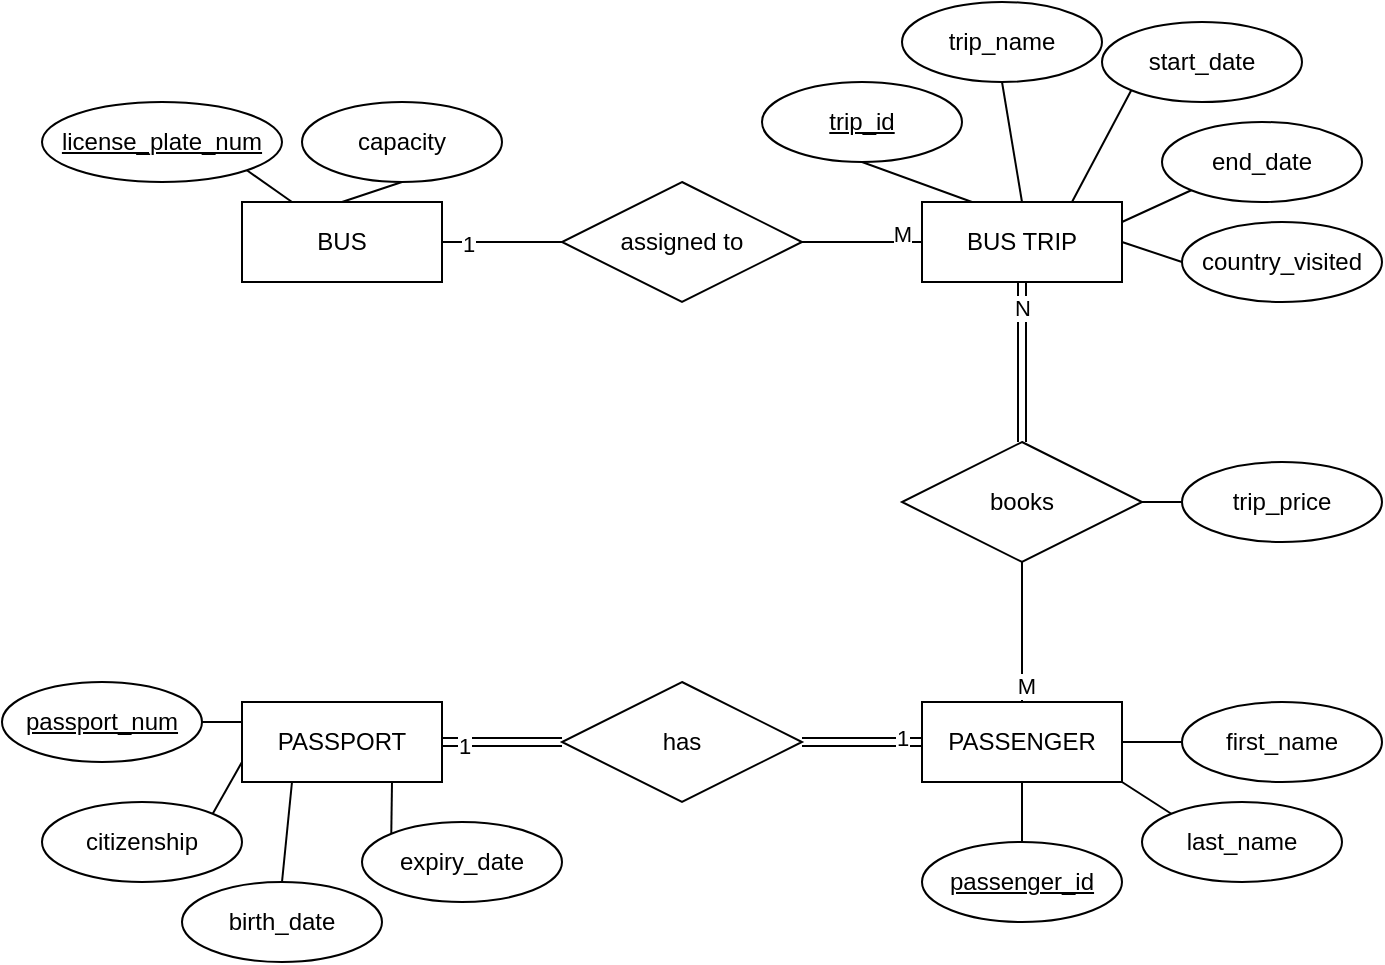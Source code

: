 <mxfile version="15.4.3" type="device"><diagram id="R2lEEEUBdFMjLlhIrx00" name="Page-1"><mxGraphModel dx="688" dy="1732" grid="1" gridSize="10" guides="1" tooltips="1" connect="1" arrows="1" fold="1" page="1" pageScale="1" pageWidth="850" pageHeight="1100" math="0" shadow="0" extFonts="Permanent Marker^https://fonts.googleapis.com/css?family=Permanent+Marker"><root><mxCell id="0"/><mxCell id="1" parent="0"/><mxCell id="G7nk1QlU145T-KmoLnAy-2" value="BUS TRIP" style="whiteSpace=wrap;html=1;align=center;" vertex="1" parent="1"><mxGeometry x="590" y="80" width="100" height="40" as="geometry"/></mxCell><mxCell id="G7nk1QlU145T-KmoLnAy-3" value="BUS" style="whiteSpace=wrap;html=1;align=center;" vertex="1" parent="1"><mxGeometry x="250" y="80" width="100" height="40" as="geometry"/></mxCell><mxCell id="G7nk1QlU145T-KmoLnAy-4" value="PASSPORT" style="whiteSpace=wrap;html=1;align=center;" vertex="1" parent="1"><mxGeometry x="250" y="330" width="100" height="40" as="geometry"/></mxCell><mxCell id="G7nk1QlU145T-KmoLnAy-5" value="PASSENGER" style="whiteSpace=wrap;html=1;align=center;" vertex="1" parent="1"><mxGeometry x="590" y="330" width="100" height="40" as="geometry"/></mxCell><mxCell id="G7nk1QlU145T-KmoLnAy-9" value="start_date" style="ellipse;whiteSpace=wrap;html=1;align=center;" vertex="1" parent="1"><mxGeometry x="680" y="-10" width="100" height="40" as="geometry"/></mxCell><mxCell id="G7nk1QlU145T-KmoLnAy-10" value="end_date" style="ellipse;whiteSpace=wrap;html=1;align=center;" vertex="1" parent="1"><mxGeometry x="710" y="40" width="100" height="40" as="geometry"/></mxCell><mxCell id="G7nk1QlU145T-KmoLnAy-12" value="capacity" style="ellipse;whiteSpace=wrap;html=1;align=center;" vertex="1" parent="1"><mxGeometry x="280" y="30" width="100" height="40" as="geometry"/></mxCell><mxCell id="G7nk1QlU145T-KmoLnAy-14" value="trip_name" style="ellipse;whiteSpace=wrap;html=1;align=center;" vertex="1" parent="1"><mxGeometry x="580" y="-20" width="100" height="40" as="geometry"/></mxCell><mxCell id="G7nk1QlU145T-KmoLnAy-15" value="country_visited" style="ellipse;whiteSpace=wrap;html=1;align=center;" vertex="1" parent="1"><mxGeometry x="720" y="90" width="100" height="40" as="geometry"/></mxCell><mxCell id="G7nk1QlU145T-KmoLnAy-16" value="first_name" style="ellipse;whiteSpace=wrap;html=1;align=center;" vertex="1" parent="1"><mxGeometry x="720" y="330" width="100" height="40" as="geometry"/></mxCell><mxCell id="G7nk1QlU145T-KmoLnAy-17" value="last_name" style="ellipse;whiteSpace=wrap;html=1;align=center;" vertex="1" parent="1"><mxGeometry x="700" y="380" width="100" height="40" as="geometry"/></mxCell><mxCell id="G7nk1QlU145T-KmoLnAy-19" value="expiry_date" style="ellipse;whiteSpace=wrap;html=1;align=center;" vertex="1" parent="1"><mxGeometry x="310" y="390" width="100" height="40" as="geometry"/></mxCell><mxCell id="G7nk1QlU145T-KmoLnAy-20" value="citizenship" style="ellipse;whiteSpace=wrap;html=1;align=center;" vertex="1" parent="1"><mxGeometry x="150" y="380" width="100" height="40" as="geometry"/></mxCell><mxCell id="G7nk1QlU145T-KmoLnAy-21" value="birth_date" style="ellipse;whiteSpace=wrap;html=1;align=center;" vertex="1" parent="1"><mxGeometry x="220" y="420" width="100" height="40" as="geometry"/></mxCell><mxCell id="G7nk1QlU145T-KmoLnAy-22" value="&lt;span&gt;passenger_id&lt;/span&gt;" style="ellipse;whiteSpace=wrap;html=1;align=center;fontStyle=4;" vertex="1" parent="1"><mxGeometry x="590" y="400" width="100" height="40" as="geometry"/></mxCell><mxCell id="G7nk1QlU145T-KmoLnAy-23" value="license_plate_num" style="ellipse;whiteSpace=wrap;html=1;align=center;fontStyle=4;" vertex="1" parent="1"><mxGeometry x="150" y="30" width="120" height="40" as="geometry"/></mxCell><mxCell id="G7nk1QlU145T-KmoLnAy-24" value="passport_num" style="ellipse;whiteSpace=wrap;html=1;align=center;fontStyle=4;" vertex="1" parent="1"><mxGeometry x="130" y="320" width="100" height="40" as="geometry"/></mxCell><mxCell id="G7nk1QlU145T-KmoLnAy-25" value="trip_id" style="ellipse;whiteSpace=wrap;html=1;align=center;fontStyle=4;" vertex="1" parent="1"><mxGeometry x="510" y="20" width="100" height="40" as="geometry"/></mxCell><mxCell id="G7nk1QlU145T-KmoLnAy-26" value="has" style="shape=rhombus;perimeter=rhombusPerimeter;whiteSpace=wrap;html=1;align=center;" vertex="1" parent="1"><mxGeometry x="410" y="320" width="120" height="60" as="geometry"/></mxCell><mxCell id="G7nk1QlU145T-KmoLnAy-27" value="" style="shape=link;html=1;rounded=0;entryX=0;entryY=0.5;entryDx=0;entryDy=0;exitX=1;exitY=0.5;exitDx=0;exitDy=0;" edge="1" parent="1" source="G7nk1QlU145T-KmoLnAy-26" target="G7nk1QlU145T-KmoLnAy-5"><mxGeometry relative="1" as="geometry"><mxPoint x="470" y="410" as="sourcePoint"/><mxPoint x="570" y="419.5" as="targetPoint"/></mxGeometry></mxCell><mxCell id="G7nk1QlU145T-KmoLnAy-51" value="1" style="edgeLabel;html=1;align=center;verticalAlign=middle;resizable=0;points=[];" vertex="1" connectable="0" parent="G7nk1QlU145T-KmoLnAy-27"><mxGeometry x="0.674" y="2" relative="1" as="geometry"><mxPoint as="offset"/></mxGeometry></mxCell><mxCell id="G7nk1QlU145T-KmoLnAy-29" value="" style="shape=link;html=1;rounded=0;exitX=1;exitY=0.5;exitDx=0;exitDy=0;entryX=0;entryY=0.5;entryDx=0;entryDy=0;" edge="1" parent="1" source="G7nk1QlU145T-KmoLnAy-4" target="G7nk1QlU145T-KmoLnAy-26"><mxGeometry relative="1" as="geometry"><mxPoint x="250" y="389" as="sourcePoint"/><mxPoint x="410" y="389" as="targetPoint"/></mxGeometry></mxCell><mxCell id="G7nk1QlU145T-KmoLnAy-50" value="1" style="edgeLabel;html=1;align=center;verticalAlign=middle;resizable=0;points=[];" vertex="1" connectable="0" parent="G7nk1QlU145T-KmoLnAy-29"><mxGeometry x="-0.64" y="-2" relative="1" as="geometry"><mxPoint as="offset"/></mxGeometry></mxCell><mxCell id="G7nk1QlU145T-KmoLnAy-31" value="books" style="shape=rhombus;perimeter=rhombusPerimeter;whiteSpace=wrap;html=1;align=center;" vertex="1" parent="1"><mxGeometry x="580" y="200" width="120" height="60" as="geometry"/></mxCell><mxCell id="G7nk1QlU145T-KmoLnAy-41" value="trip_price" style="ellipse;whiteSpace=wrap;html=1;align=center;" vertex="1" parent="1"><mxGeometry x="720" y="210" width="100" height="40" as="geometry"/></mxCell><mxCell id="G7nk1QlU145T-KmoLnAy-42" value="" style="endArrow=none;html=1;rounded=0;entryX=0.5;entryY=0;entryDx=0;entryDy=0;exitX=0.5;exitY=1;exitDx=0;exitDy=0;" edge="1" parent="1" source="G7nk1QlU145T-KmoLnAy-31" target="G7nk1QlU145T-KmoLnAy-5"><mxGeometry relative="1" as="geometry"><mxPoint x="300" y="290" as="sourcePoint"/><mxPoint x="200" y="150" as="targetPoint"/></mxGeometry></mxCell><mxCell id="G7nk1QlU145T-KmoLnAy-45" value="M" style="edgeLabel;html=1;align=center;verticalAlign=middle;resizable=0;points=[];" vertex="1" connectable="0" parent="G7nk1QlU145T-KmoLnAy-42"><mxGeometry x="0.756" y="2" relative="1" as="geometry"><mxPoint as="offset"/></mxGeometry></mxCell><mxCell id="G7nk1QlU145T-KmoLnAy-48" value="" style="endArrow=none;html=1;rounded=0;entryX=0;entryY=0.5;entryDx=0;entryDy=0;exitX=1;exitY=0.5;exitDx=0;exitDy=0;" edge="1" parent="1" source="G7nk1QlU145T-KmoLnAy-31" target="G7nk1QlU145T-KmoLnAy-41"><mxGeometry relative="1" as="geometry"><mxPoint x="340" y="300" as="sourcePoint"/><mxPoint x="500" y="300" as="targetPoint"/></mxGeometry></mxCell><mxCell id="G7nk1QlU145T-KmoLnAy-49" value="assigned to" style="shape=rhombus;perimeter=rhombusPerimeter;whiteSpace=wrap;html=1;align=center;" vertex="1" parent="1"><mxGeometry x="410" y="70" width="120" height="60" as="geometry"/></mxCell><mxCell id="G7nk1QlU145T-KmoLnAy-52" value="" style="endArrow=none;html=1;rounded=0;exitX=0;exitY=0.5;exitDx=0;exitDy=0;entryX=1;entryY=0.5;entryDx=0;entryDy=0;" edge="1" parent="1" source="G7nk1QlU145T-KmoLnAy-2" target="G7nk1QlU145T-KmoLnAy-49"><mxGeometry relative="1" as="geometry"><mxPoint x="310" y="290" as="sourcePoint"/><mxPoint x="470" y="290" as="targetPoint"/></mxGeometry></mxCell><mxCell id="G7nk1QlU145T-KmoLnAy-55" value="M" style="edgeLabel;html=1;align=center;verticalAlign=middle;resizable=0;points=[];" vertex="1" connectable="0" parent="G7nk1QlU145T-KmoLnAy-52"><mxGeometry x="-0.642" y="-4" relative="1" as="geometry"><mxPoint as="offset"/></mxGeometry></mxCell><mxCell id="G7nk1QlU145T-KmoLnAy-53" value="" style="endArrow=none;html=1;rounded=0;entryX=1;entryY=0.5;entryDx=0;entryDy=0;exitX=0;exitY=0.5;exitDx=0;exitDy=0;" edge="1" parent="1" source="G7nk1QlU145T-KmoLnAy-49" target="G7nk1QlU145T-KmoLnAy-3"><mxGeometry relative="1" as="geometry"><mxPoint x="370" y="150" as="sourcePoint"/><mxPoint x="470" y="290" as="targetPoint"/></mxGeometry></mxCell><mxCell id="G7nk1QlU145T-KmoLnAy-54" value="1" style="edgeLabel;html=1;align=center;verticalAlign=middle;resizable=0;points=[];" vertex="1" connectable="0" parent="G7nk1QlU145T-KmoLnAy-53"><mxGeometry x="0.562" y="1" relative="1" as="geometry"><mxPoint as="offset"/></mxGeometry></mxCell><mxCell id="G7nk1QlU145T-KmoLnAy-56" value="" style="endArrow=none;html=1;rounded=0;entryX=0;entryY=0.5;entryDx=0;entryDy=0;exitX=1;exitY=0.5;exitDx=0;exitDy=0;" edge="1" parent="1" source="G7nk1QlU145T-KmoLnAy-2" target="G7nk1QlU145T-KmoLnAy-15"><mxGeometry relative="1" as="geometry"><mxPoint x="430" y="180" as="sourcePoint"/><mxPoint x="590" y="180" as="targetPoint"/></mxGeometry></mxCell><mxCell id="G7nk1QlU145T-KmoLnAy-57" value="" style="endArrow=none;html=1;rounded=0;exitX=0;exitY=1;exitDx=0;exitDy=0;entryX=0.75;entryY=0;entryDx=0;entryDy=0;" edge="1" parent="1" source="G7nk1QlU145T-KmoLnAy-9" target="G7nk1QlU145T-KmoLnAy-2"><mxGeometry relative="1" as="geometry"><mxPoint x="430" y="180" as="sourcePoint"/><mxPoint x="590" y="180" as="targetPoint"/></mxGeometry></mxCell><mxCell id="G7nk1QlU145T-KmoLnAy-58" value="" style="endArrow=none;html=1;rounded=0;entryX=0;entryY=1;entryDx=0;entryDy=0;exitX=1;exitY=0.25;exitDx=0;exitDy=0;" edge="1" parent="1" source="G7nk1QlU145T-KmoLnAy-2" target="G7nk1QlU145T-KmoLnAy-10"><mxGeometry relative="1" as="geometry"><mxPoint x="430" y="180" as="sourcePoint"/><mxPoint x="590" y="180" as="targetPoint"/></mxGeometry></mxCell><mxCell id="G7nk1QlU145T-KmoLnAy-59" value="" style="endArrow=none;html=1;rounded=0;entryX=0.5;entryY=1;entryDx=0;entryDy=0;exitX=0.5;exitY=0;exitDx=0;exitDy=0;" edge="1" parent="1" source="G7nk1QlU145T-KmoLnAy-2" target="G7nk1QlU145T-KmoLnAy-14"><mxGeometry relative="1" as="geometry"><mxPoint x="430" y="180" as="sourcePoint"/><mxPoint x="590" y="180" as="targetPoint"/></mxGeometry></mxCell><mxCell id="G7nk1QlU145T-KmoLnAy-60" value="" style="endArrow=none;html=1;rounded=0;entryX=0.5;entryY=1;entryDx=0;entryDy=0;exitX=0.25;exitY=0;exitDx=0;exitDy=0;" edge="1" parent="1" source="G7nk1QlU145T-KmoLnAy-2" target="G7nk1QlU145T-KmoLnAy-25"><mxGeometry relative="1" as="geometry"><mxPoint x="430" y="180" as="sourcePoint"/><mxPoint x="590" y="180" as="targetPoint"/></mxGeometry></mxCell><mxCell id="G7nk1QlU145T-KmoLnAy-61" value="" style="endArrow=none;html=1;rounded=0;exitX=1;exitY=1;exitDx=0;exitDy=0;entryX=0.25;entryY=0;entryDx=0;entryDy=0;" edge="1" parent="1" source="G7nk1QlU145T-KmoLnAy-23" target="G7nk1QlU145T-KmoLnAy-3"><mxGeometry relative="1" as="geometry"><mxPoint x="110" y="229" as="sourcePoint"/><mxPoint x="270" y="229" as="targetPoint"/></mxGeometry></mxCell><mxCell id="G7nk1QlU145T-KmoLnAy-62" value="" style="endArrow=none;html=1;rounded=0;entryX=0;entryY=0;entryDx=0;entryDy=0;exitX=1;exitY=1;exitDx=0;exitDy=0;" edge="1" parent="1" source="G7nk1QlU145T-KmoLnAy-5" target="G7nk1QlU145T-KmoLnAy-17"><mxGeometry relative="1" as="geometry"><mxPoint x="430" y="420" as="sourcePoint"/><mxPoint x="590" y="420" as="targetPoint"/></mxGeometry></mxCell><mxCell id="G7nk1QlU145T-KmoLnAy-63" value="" style="endArrow=none;html=1;rounded=0;entryX=0;entryY=0.5;entryDx=0;entryDy=0;exitX=1;exitY=0.5;exitDx=0;exitDy=0;" edge="1" parent="1" source="G7nk1QlU145T-KmoLnAy-5" target="G7nk1QlU145T-KmoLnAy-16"><mxGeometry relative="1" as="geometry"><mxPoint x="430" y="420" as="sourcePoint"/><mxPoint x="590" y="420" as="targetPoint"/></mxGeometry></mxCell><mxCell id="G7nk1QlU145T-KmoLnAy-64" value="" style="endArrow=none;html=1;rounded=0;entryX=0.5;entryY=1;entryDx=0;entryDy=0;exitX=0.5;exitY=0;exitDx=0;exitDy=0;" edge="1" parent="1" source="G7nk1QlU145T-KmoLnAy-22" target="G7nk1QlU145T-KmoLnAy-5"><mxGeometry relative="1" as="geometry"><mxPoint x="480" y="530" as="sourcePoint"/><mxPoint x="640" y="530" as="targetPoint"/></mxGeometry></mxCell><mxCell id="G7nk1QlU145T-KmoLnAy-65" value="" style="endArrow=none;html=1;rounded=0;exitX=1;exitY=0.5;exitDx=0;exitDy=0;entryX=0;entryY=0.25;entryDx=0;entryDy=0;" edge="1" parent="1" source="G7nk1QlU145T-KmoLnAy-24" target="G7nk1QlU145T-KmoLnAy-4"><mxGeometry relative="1" as="geometry"><mxPoint x="190" y="400" as="sourcePoint"/><mxPoint x="350" y="400" as="targetPoint"/></mxGeometry></mxCell><mxCell id="G7nk1QlU145T-KmoLnAy-66" value="" style="endArrow=none;html=1;rounded=0;exitX=1;exitY=0;exitDx=0;exitDy=0;entryX=0;entryY=0.75;entryDx=0;entryDy=0;" edge="1" parent="1" source="G7nk1QlU145T-KmoLnAy-20" target="G7nk1QlU145T-KmoLnAy-4"><mxGeometry relative="1" as="geometry"><mxPoint x="190" y="400" as="sourcePoint"/><mxPoint x="350" y="400" as="targetPoint"/></mxGeometry></mxCell><mxCell id="G7nk1QlU145T-KmoLnAy-67" value="" style="endArrow=none;html=1;rounded=0;exitX=0.25;exitY=1;exitDx=0;exitDy=0;entryX=0.5;entryY=0;entryDx=0;entryDy=0;" edge="1" parent="1" source="G7nk1QlU145T-KmoLnAy-4" target="G7nk1QlU145T-KmoLnAy-21"><mxGeometry relative="1" as="geometry"><mxPoint x="190" y="400" as="sourcePoint"/><mxPoint x="350" y="400" as="targetPoint"/></mxGeometry></mxCell><mxCell id="G7nk1QlU145T-KmoLnAy-68" value="" style="endArrow=none;html=1;rounded=0;exitX=0.75;exitY=1;exitDx=0;exitDy=0;entryX=0;entryY=0;entryDx=0;entryDy=0;" edge="1" parent="1" source="G7nk1QlU145T-KmoLnAy-4" target="G7nk1QlU145T-KmoLnAy-19"><mxGeometry relative="1" as="geometry"><mxPoint x="190" y="400" as="sourcePoint"/><mxPoint x="350" y="400" as="targetPoint"/></mxGeometry></mxCell><mxCell id="G7nk1QlU145T-KmoLnAy-70" value="" style="endArrow=none;html=1;rounded=0;exitX=0.5;exitY=1;exitDx=0;exitDy=0;entryX=0.5;entryY=0;entryDx=0;entryDy=0;" edge="1" parent="1" source="G7nk1QlU145T-KmoLnAy-12" target="G7nk1QlU145T-KmoLnAy-3"><mxGeometry relative="1" as="geometry"><mxPoint x="190" y="160" as="sourcePoint"/><mxPoint x="350" y="160" as="targetPoint"/></mxGeometry></mxCell><mxCell id="G7nk1QlU145T-KmoLnAy-72" value="" style="shape=link;html=1;rounded=0;entryX=0.5;entryY=1;entryDx=0;entryDy=0;exitX=0.5;exitY=0;exitDx=0;exitDy=0;" edge="1" parent="1" source="G7nk1QlU145T-KmoLnAy-31" target="G7nk1QlU145T-KmoLnAy-2"><mxGeometry relative="1" as="geometry"><mxPoint x="510" y="330" as="sourcePoint"/><mxPoint x="670" y="330" as="targetPoint"/></mxGeometry></mxCell><mxCell id="G7nk1QlU145T-KmoLnAy-74" value="N" style="edgeLabel;html=1;align=center;verticalAlign=middle;resizable=0;points=[];" vertex="1" connectable="0" parent="G7nk1QlU145T-KmoLnAy-72"><mxGeometry x="0.692" relative="1" as="geometry"><mxPoint as="offset"/></mxGeometry></mxCell></root></mxGraphModel></diagram></mxfile>